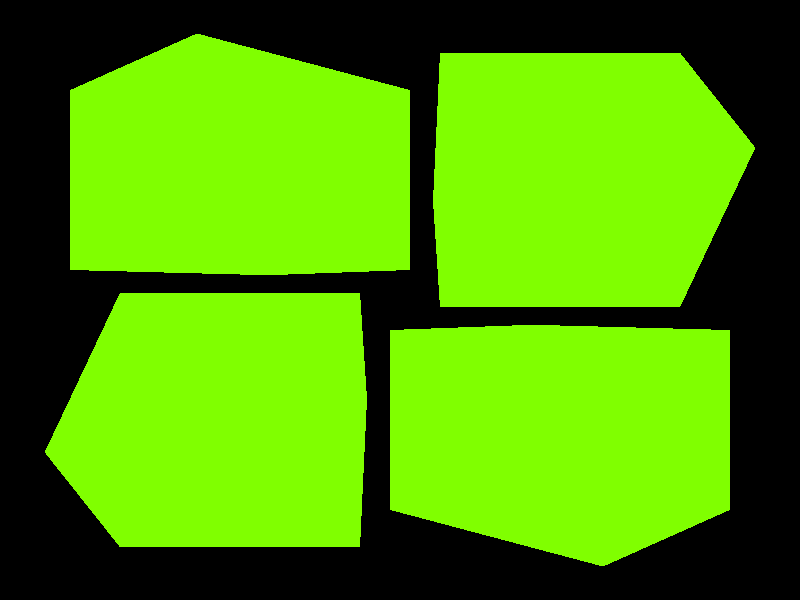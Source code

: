 // Persistence Of Vision raytracer version 3.0 sample file.

#version 3.0
global_settings { assumed_gamma 2.2 }


#include "colors.inc"
#include "textures.inc"
#include "shapes.inc"

// CAMERA POSITION
camera {
 right      < -1, 0, 0 > 
 up         < 0, 1, 0 > 
 direction  < 0, 0, 1 > 
 location   < 0, 0, 5 > 
 look_at    < 0, 0, 0 > 
}
// LIGHT _light3
light_source { < 0, 0.5, 21.625 > 
color White
}

// LIGHT _light4
light_source { < -10, 10, 10 > 
color White
}

// BOX _box0
box { < -0.5, -0.5, -0.5>,
 < 0.5, 0.5, 0.5>
 texture { pigment { color MediumSpringGreen } }
 scale  < 1.5, 1.5, 1.5 > 
 rotate  < -clock*90+45, 0, 0 > 
 translate  < 1, 1, 0 > 
 }


// BOX _box0_0
box { < -0.5, -0.5, -0.5>,
 < 0.5, 0.5, 0.5>
 texture { pigment { color MediumSpringGreen } }
 scale  < 1.5, 1.5, 1.5 > 
 rotate  < 0, clock*90+45, 0 > 
 translate  < 1, -1, 0 > 
 }


// BOX _box0_1
box { < -0.5, -0.5, -0.5>,
 < 0.5, 0.5, 0.5>
 texture { pigment { color MediumSpringGreen } }
 scale  < 1.5, 1.5, 1.5 > 
 rotate  < clock*90+45, 0, 0 > 
 translate  < -1, -1, 0 > 
 }


// BOX _box0_1_2
box { < -0.5, -0.5, -0.5>,
 < 0.5, 0.5, 0.5>
 texture { pigment { color MediumSpringGreen } }
 scale  < 1.5, 1.5, 1.5 > 
 rotate  < 0, -clock*90+45, 0 > 
 translate  < -1, 1, 0 > 
 }
